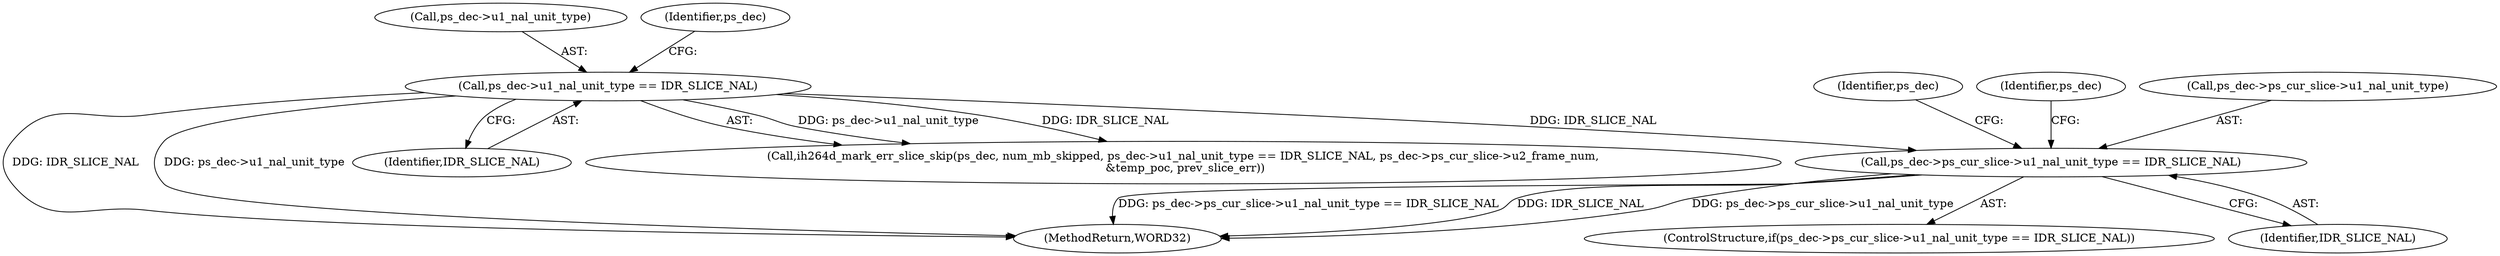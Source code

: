 digraph "0_Android_7554755536019e439433c515eeb44e701fb3bfb2@pointer" {
"1001873" [label="(Call,ps_dec->ps_cur_slice->u1_nal_unit_type == IDR_SLICE_NAL)"];
"1001517" [label="(Call,ps_dec->u1_nal_unit_type == IDR_SLICE_NAL)"];
"1001873" [label="(Call,ps_dec->ps_cur_slice->u1_nal_unit_type == IDR_SLICE_NAL)"];
"1001518" [label="(Call,ps_dec->u1_nal_unit_type)"];
"1001883" [label="(Identifier,ps_dec)"];
"1001524" [label="(Identifier,ps_dec)"];
"1001879" [label="(Identifier,IDR_SLICE_NAL)"];
"1001517" [label="(Call,ps_dec->u1_nal_unit_type == IDR_SLICE_NAL)"];
"1001890" [label="(Identifier,ps_dec)"];
"1001874" [label="(Call,ps_dec->ps_cur_slice->u1_nal_unit_type)"];
"1001514" [label="(Call,ih264d_mark_err_slice_skip(ps_dec, num_mb_skipped, ps_dec->u1_nal_unit_type == IDR_SLICE_NAL, ps_dec->ps_cur_slice->u2_frame_num,\n &temp_poc, prev_slice_err))"];
"1002129" [label="(MethodReturn,WORD32)"];
"1001521" [label="(Identifier,IDR_SLICE_NAL)"];
"1001872" [label="(ControlStructure,if(ps_dec->ps_cur_slice->u1_nal_unit_type == IDR_SLICE_NAL))"];
"1001873" -> "1001872"  [label="AST: "];
"1001873" -> "1001879"  [label="CFG: "];
"1001874" -> "1001873"  [label="AST: "];
"1001879" -> "1001873"  [label="AST: "];
"1001883" -> "1001873"  [label="CFG: "];
"1001890" -> "1001873"  [label="CFG: "];
"1001873" -> "1002129"  [label="DDG: ps_dec->ps_cur_slice->u1_nal_unit_type == IDR_SLICE_NAL"];
"1001873" -> "1002129"  [label="DDG: IDR_SLICE_NAL"];
"1001873" -> "1002129"  [label="DDG: ps_dec->ps_cur_slice->u1_nal_unit_type"];
"1001517" -> "1001873"  [label="DDG: IDR_SLICE_NAL"];
"1001517" -> "1001514"  [label="AST: "];
"1001517" -> "1001521"  [label="CFG: "];
"1001518" -> "1001517"  [label="AST: "];
"1001521" -> "1001517"  [label="AST: "];
"1001524" -> "1001517"  [label="CFG: "];
"1001517" -> "1002129"  [label="DDG: IDR_SLICE_NAL"];
"1001517" -> "1002129"  [label="DDG: ps_dec->u1_nal_unit_type"];
"1001517" -> "1001514"  [label="DDG: ps_dec->u1_nal_unit_type"];
"1001517" -> "1001514"  [label="DDG: IDR_SLICE_NAL"];
}
